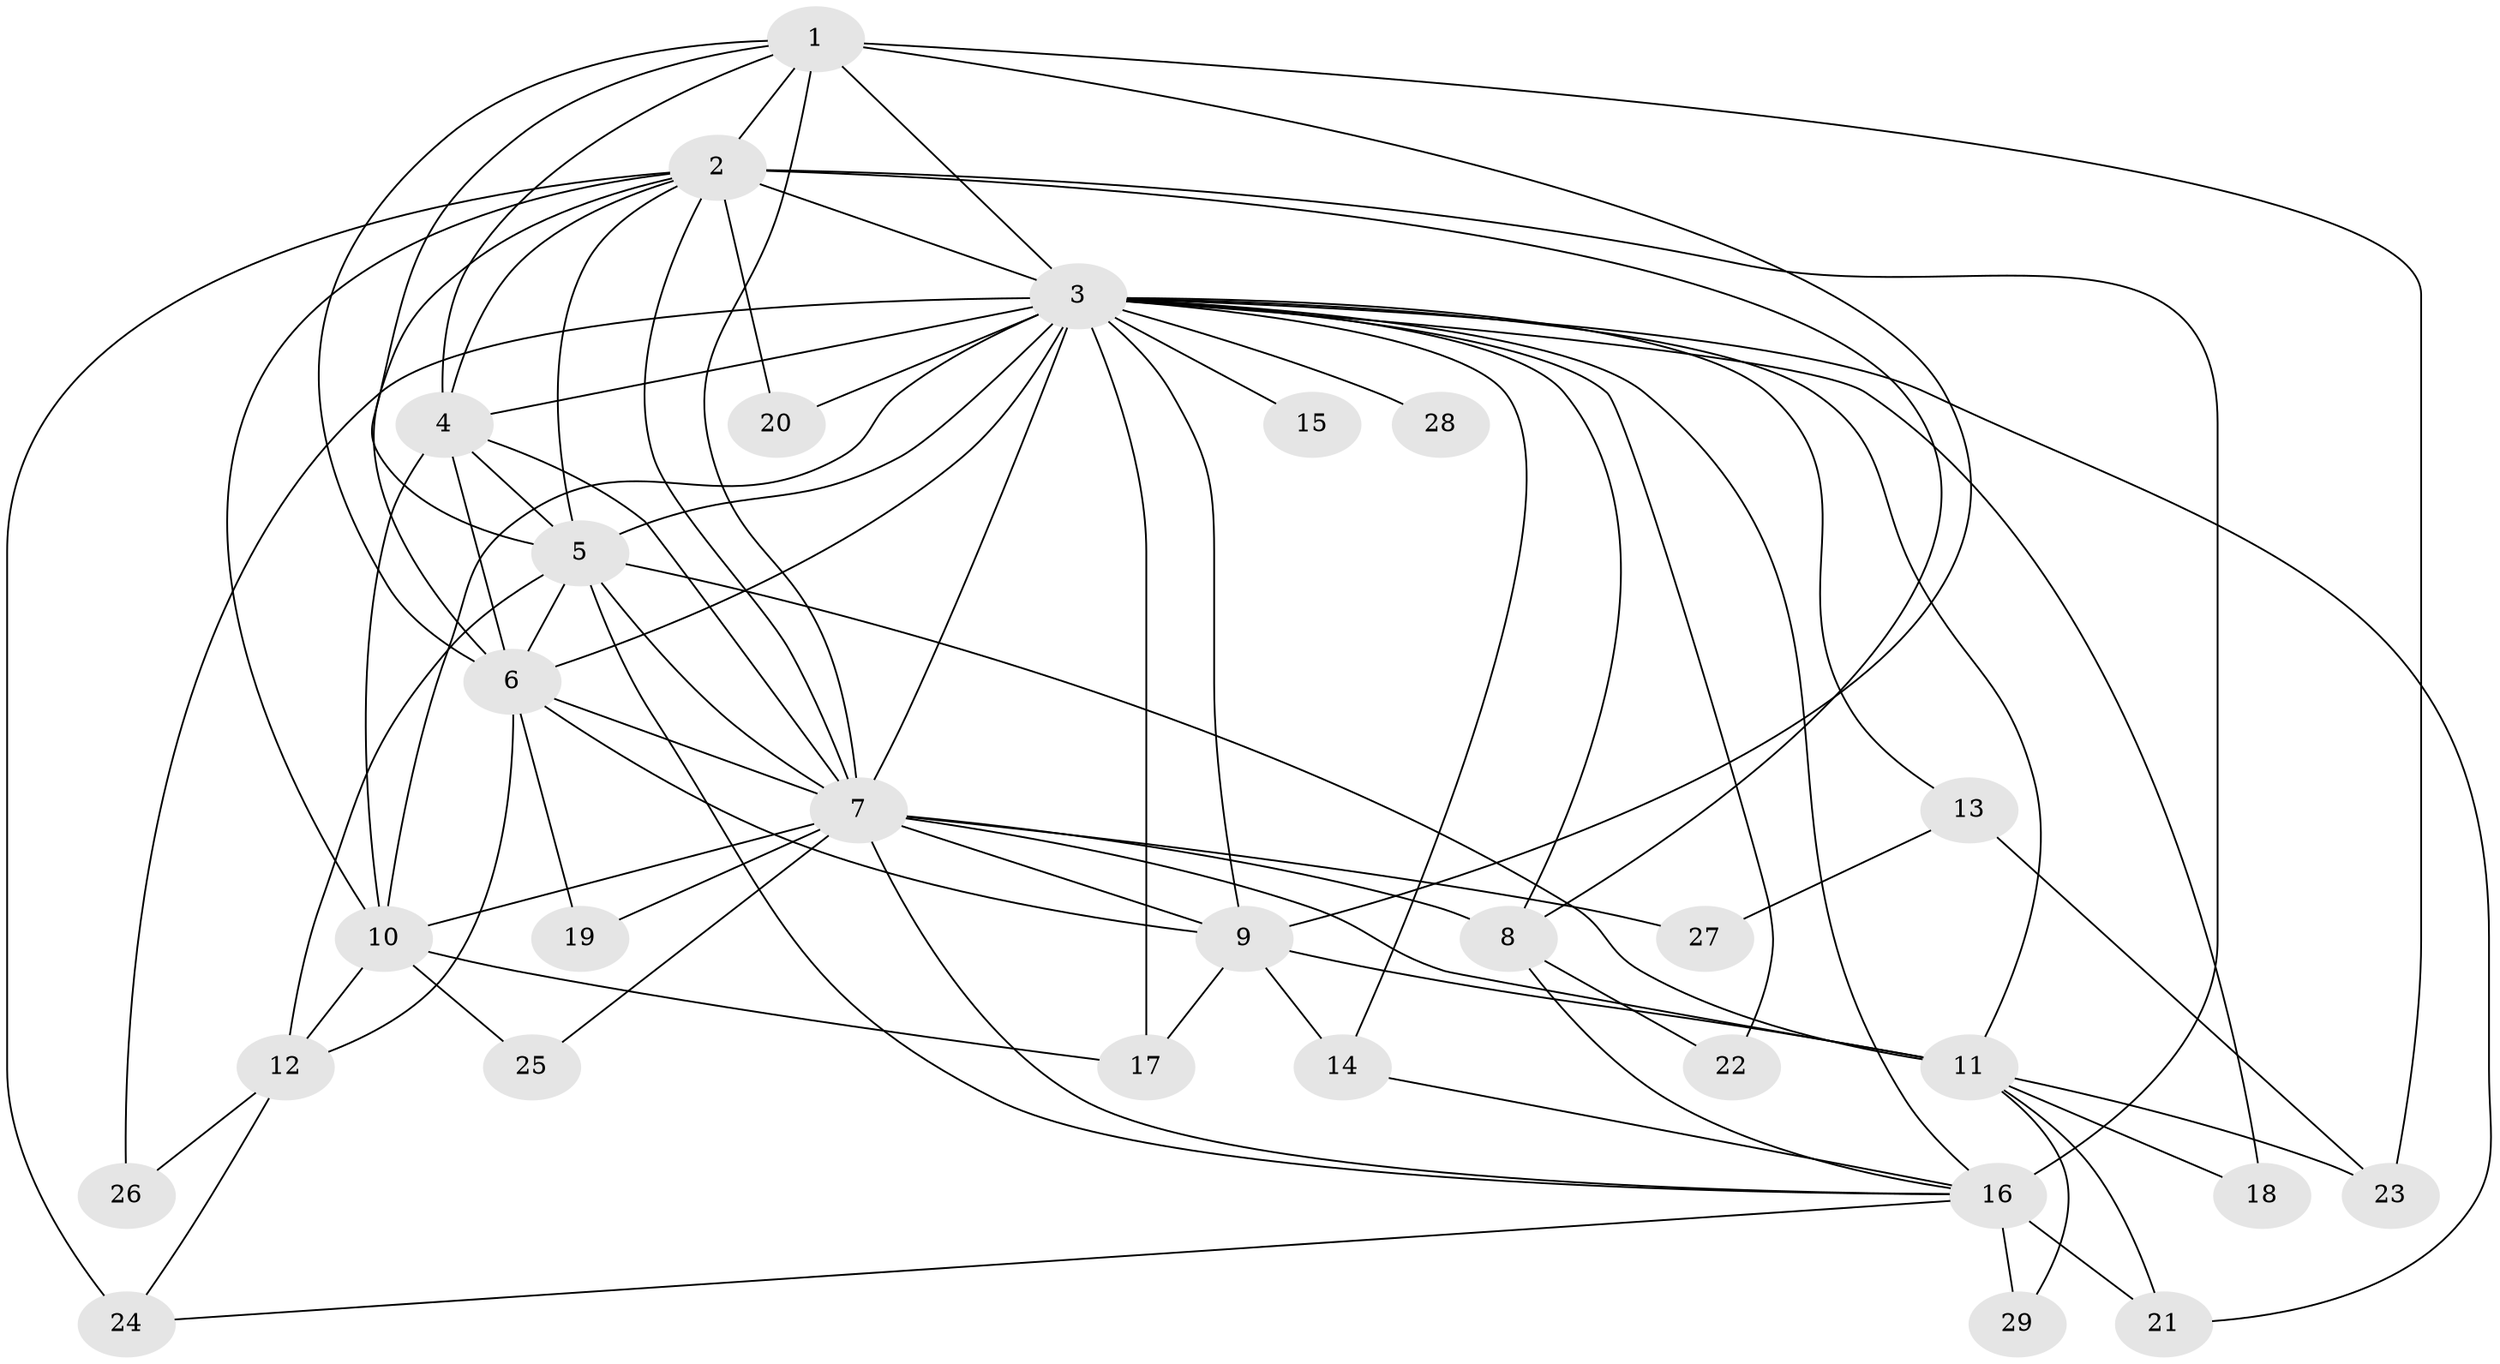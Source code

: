 // original degree distribution, {13: 0.013888888888888888, 16: 0.013888888888888888, 26: 0.013888888888888888, 15: 0.027777777777777776, 18: 0.013888888888888888, 23: 0.013888888888888888, 17: 0.027777777777777776, 11: 0.013888888888888888, 7: 0.013888888888888888, 12: 0.013888888888888888, 2: 0.5555555555555556, 3: 0.18055555555555555, 4: 0.08333333333333333, 5: 0.013888888888888888}
// Generated by graph-tools (version 1.1) at 2025/49/03/04/25 22:49:29]
// undirected, 29 vertices, 78 edges
graph export_dot {
  node [color=gray90,style=filled];
  1;
  2;
  3;
  4;
  5;
  6;
  7;
  8;
  9;
  10;
  11;
  12;
  13;
  14;
  15;
  16;
  17;
  18;
  19;
  20;
  21;
  22;
  23;
  24;
  25;
  26;
  27;
  28;
  29;
  1 -- 2 [weight=3.0];
  1 -- 3 [weight=2.0];
  1 -- 4 [weight=1.0];
  1 -- 5 [weight=1.0];
  1 -- 6 [weight=1.0];
  1 -- 7 [weight=2.0];
  1 -- 9 [weight=1.0];
  1 -- 23 [weight=2.0];
  2 -- 3 [weight=4.0];
  2 -- 4 [weight=2.0];
  2 -- 5 [weight=2.0];
  2 -- 6 [weight=2.0];
  2 -- 7 [weight=4.0];
  2 -- 8 [weight=1.0];
  2 -- 10 [weight=1.0];
  2 -- 16 [weight=13.0];
  2 -- 20 [weight=1.0];
  2 -- 24 [weight=2.0];
  3 -- 4 [weight=2.0];
  3 -- 5 [weight=2.0];
  3 -- 6 [weight=2.0];
  3 -- 7 [weight=4.0];
  3 -- 8 [weight=1.0];
  3 -- 9 [weight=1.0];
  3 -- 10 [weight=1.0];
  3 -- 11 [weight=2.0];
  3 -- 13 [weight=1.0];
  3 -- 14 [weight=1.0];
  3 -- 15 [weight=1.0];
  3 -- 16 [weight=2.0];
  3 -- 17 [weight=2.0];
  3 -- 18 [weight=1.0];
  3 -- 20 [weight=2.0];
  3 -- 21 [weight=1.0];
  3 -- 22 [weight=1.0];
  3 -- 26 [weight=1.0];
  3 -- 28 [weight=2.0];
  4 -- 5 [weight=2.0];
  4 -- 6 [weight=2.0];
  4 -- 7 [weight=2.0];
  4 -- 10 [weight=4.0];
  5 -- 6 [weight=1.0];
  5 -- 7 [weight=3.0];
  5 -- 11 [weight=1.0];
  5 -- 12 [weight=4.0];
  5 -- 16 [weight=1.0];
  6 -- 7 [weight=2.0];
  6 -- 9 [weight=1.0];
  6 -- 12 [weight=1.0];
  6 -- 19 [weight=1.0];
  7 -- 8 [weight=1.0];
  7 -- 9 [weight=2.0];
  7 -- 10 [weight=1.0];
  7 -- 11 [weight=2.0];
  7 -- 16 [weight=2.0];
  7 -- 19 [weight=1.0];
  7 -- 25 [weight=1.0];
  7 -- 27 [weight=1.0];
  8 -- 16 [weight=4.0];
  8 -- 22 [weight=1.0];
  9 -- 11 [weight=5.0];
  9 -- 14 [weight=1.0];
  9 -- 17 [weight=1.0];
  10 -- 12 [weight=1.0];
  10 -- 17 [weight=1.0];
  10 -- 25 [weight=1.0];
  11 -- 18 [weight=1.0];
  11 -- 21 [weight=1.0];
  11 -- 23 [weight=1.0];
  11 -- 29 [weight=1.0];
  12 -- 24 [weight=1.0];
  12 -- 26 [weight=1.0];
  13 -- 23 [weight=1.0];
  13 -- 27 [weight=1.0];
  14 -- 16 [weight=1.0];
  16 -- 21 [weight=1.0];
  16 -- 24 [weight=1.0];
  16 -- 29 [weight=1.0];
}
